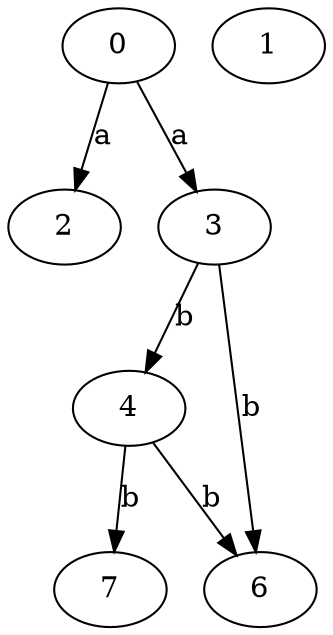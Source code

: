 strict digraph  {
2;
0;
3;
4;
1;
6;
7;
0 -> 2  [label=a];
0 -> 3  [label=a];
3 -> 4  [label=b];
3 -> 6  [label=b];
4 -> 6  [label=b];
4 -> 7  [label=b];
}
